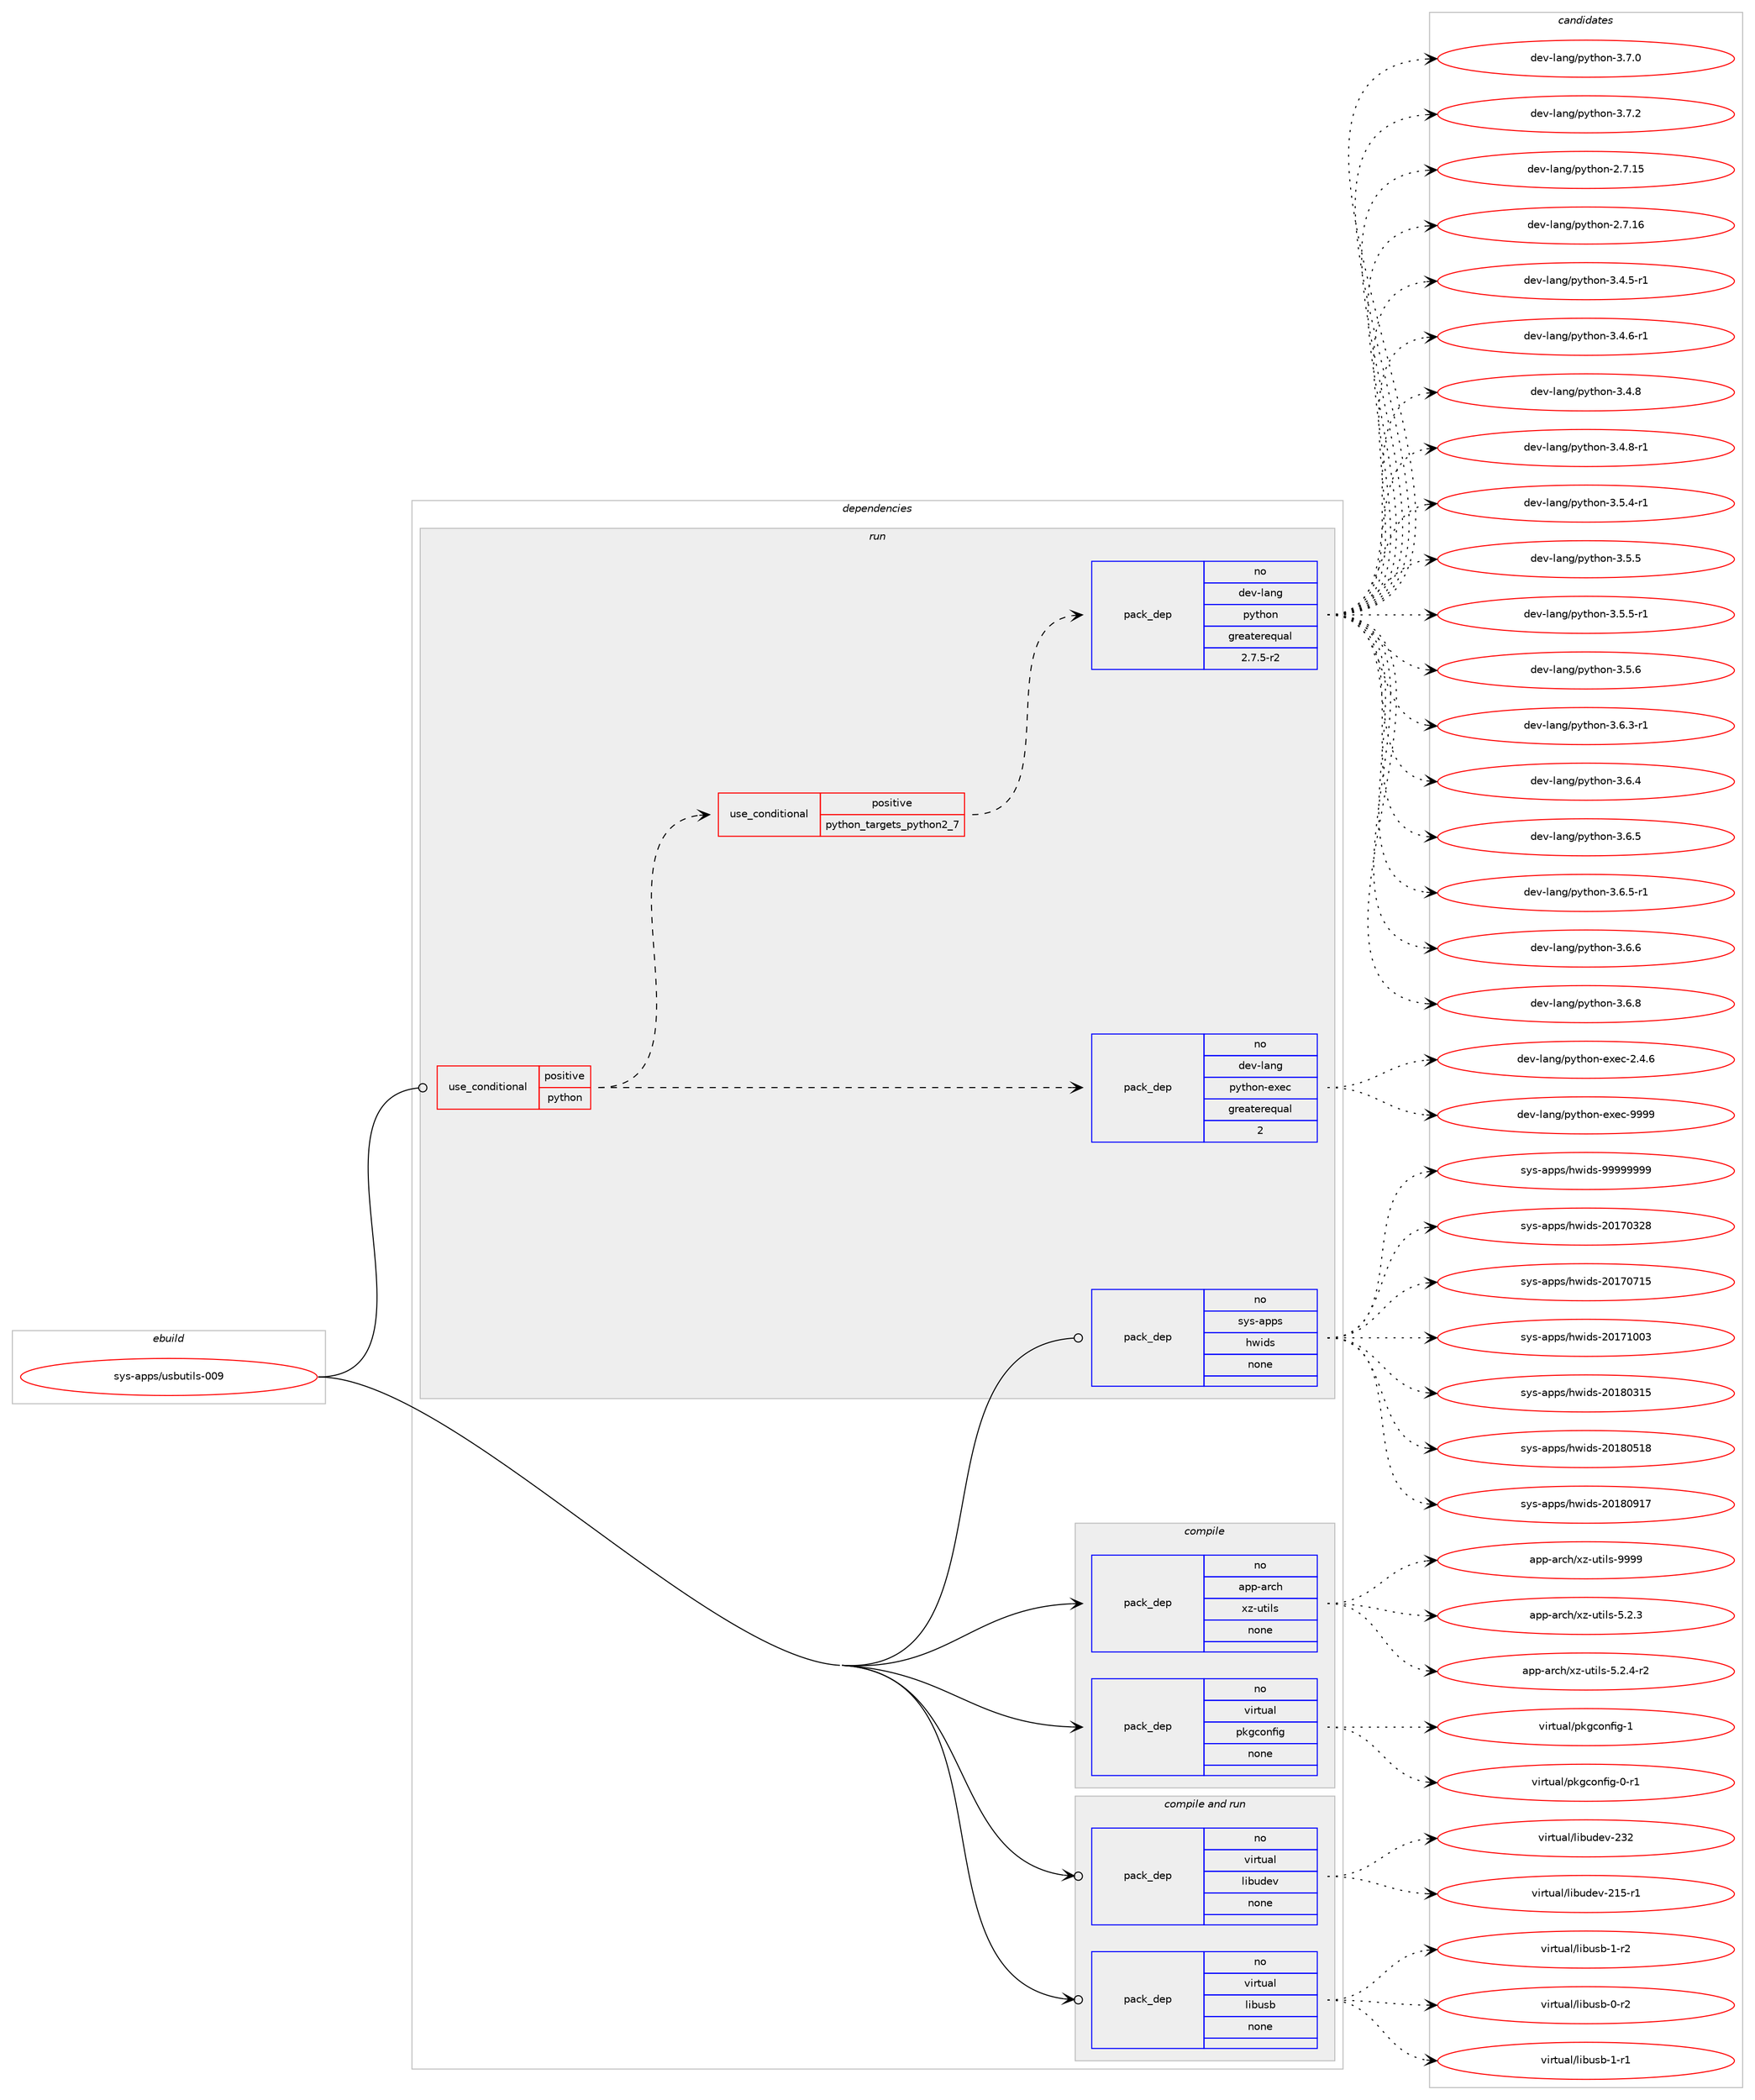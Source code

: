 digraph prolog {

# *************
# Graph options
# *************

newrank=true;
concentrate=true;
compound=true;
graph [rankdir=LR,fontname=Helvetica,fontsize=10,ranksep=1.5];#, ranksep=2.5, nodesep=0.2];
edge  [arrowhead=vee];
node  [fontname=Helvetica,fontsize=10];

# **********
# The ebuild
# **********

subgraph cluster_leftcol {
color=gray;
rank=same;
label=<<i>ebuild</i>>;
id [label="sys-apps/usbutils-009", color=red, width=4, href="../sys-apps/usbutils-009.svg"];
}

# ****************
# The dependencies
# ****************

subgraph cluster_midcol {
color=gray;
label=<<i>dependencies</i>>;
subgraph cluster_compile {
fillcolor="#eeeeee";
style=filled;
label=<<i>compile</i>>;
subgraph pack1230347 {
dependency1715918 [label=<<TABLE BORDER="0" CELLBORDER="1" CELLSPACING="0" CELLPADDING="4" WIDTH="220"><TR><TD ROWSPAN="6" CELLPADDING="30">pack_dep</TD></TR><TR><TD WIDTH="110">no</TD></TR><TR><TD>app-arch</TD></TR><TR><TD>xz-utils</TD></TR><TR><TD>none</TD></TR><TR><TD></TD></TR></TABLE>>, shape=none, color=blue];
}
id:e -> dependency1715918:w [weight=20,style="solid",arrowhead="vee"];
subgraph pack1230348 {
dependency1715919 [label=<<TABLE BORDER="0" CELLBORDER="1" CELLSPACING="0" CELLPADDING="4" WIDTH="220"><TR><TD ROWSPAN="6" CELLPADDING="30">pack_dep</TD></TR><TR><TD WIDTH="110">no</TD></TR><TR><TD>virtual</TD></TR><TR><TD>pkgconfig</TD></TR><TR><TD>none</TD></TR><TR><TD></TD></TR></TABLE>>, shape=none, color=blue];
}
id:e -> dependency1715919:w [weight=20,style="solid",arrowhead="vee"];
}
subgraph cluster_compileandrun {
fillcolor="#eeeeee";
style=filled;
label=<<i>compile and run</i>>;
subgraph pack1230349 {
dependency1715920 [label=<<TABLE BORDER="0" CELLBORDER="1" CELLSPACING="0" CELLPADDING="4" WIDTH="220"><TR><TD ROWSPAN="6" CELLPADDING="30">pack_dep</TD></TR><TR><TD WIDTH="110">no</TD></TR><TR><TD>virtual</TD></TR><TR><TD>libudev</TD></TR><TR><TD>none</TD></TR><TR><TD></TD></TR></TABLE>>, shape=none, color=blue];
}
id:e -> dependency1715920:w [weight=20,style="solid",arrowhead="odotvee"];
subgraph pack1230350 {
dependency1715921 [label=<<TABLE BORDER="0" CELLBORDER="1" CELLSPACING="0" CELLPADDING="4" WIDTH="220"><TR><TD ROWSPAN="6" CELLPADDING="30">pack_dep</TD></TR><TR><TD WIDTH="110">no</TD></TR><TR><TD>virtual</TD></TR><TR><TD>libusb</TD></TR><TR><TD>none</TD></TR><TR><TD></TD></TR></TABLE>>, shape=none, color=blue];
}
id:e -> dependency1715921:w [weight=20,style="solid",arrowhead="odotvee"];
}
subgraph cluster_run {
fillcolor="#eeeeee";
style=filled;
label=<<i>run</i>>;
subgraph cond457496 {
dependency1715922 [label=<<TABLE BORDER="0" CELLBORDER="1" CELLSPACING="0" CELLPADDING="4"><TR><TD ROWSPAN="3" CELLPADDING="10">use_conditional</TD></TR><TR><TD>positive</TD></TR><TR><TD>python</TD></TR></TABLE>>, shape=none, color=red];
subgraph cond457497 {
dependency1715923 [label=<<TABLE BORDER="0" CELLBORDER="1" CELLSPACING="0" CELLPADDING="4"><TR><TD ROWSPAN="3" CELLPADDING="10">use_conditional</TD></TR><TR><TD>positive</TD></TR><TR><TD>python_targets_python2_7</TD></TR></TABLE>>, shape=none, color=red];
subgraph pack1230351 {
dependency1715924 [label=<<TABLE BORDER="0" CELLBORDER="1" CELLSPACING="0" CELLPADDING="4" WIDTH="220"><TR><TD ROWSPAN="6" CELLPADDING="30">pack_dep</TD></TR><TR><TD WIDTH="110">no</TD></TR><TR><TD>dev-lang</TD></TR><TR><TD>python</TD></TR><TR><TD>greaterequal</TD></TR><TR><TD>2.7.5-r2</TD></TR></TABLE>>, shape=none, color=blue];
}
dependency1715923:e -> dependency1715924:w [weight=20,style="dashed",arrowhead="vee"];
}
dependency1715922:e -> dependency1715923:w [weight=20,style="dashed",arrowhead="vee"];
subgraph pack1230352 {
dependency1715925 [label=<<TABLE BORDER="0" CELLBORDER="1" CELLSPACING="0" CELLPADDING="4" WIDTH="220"><TR><TD ROWSPAN="6" CELLPADDING="30">pack_dep</TD></TR><TR><TD WIDTH="110">no</TD></TR><TR><TD>dev-lang</TD></TR><TR><TD>python-exec</TD></TR><TR><TD>greaterequal</TD></TR><TR><TD>2</TD></TR></TABLE>>, shape=none, color=blue];
}
dependency1715922:e -> dependency1715925:w [weight=20,style="dashed",arrowhead="vee"];
}
id:e -> dependency1715922:w [weight=20,style="solid",arrowhead="odot"];
subgraph pack1230353 {
dependency1715926 [label=<<TABLE BORDER="0" CELLBORDER="1" CELLSPACING="0" CELLPADDING="4" WIDTH="220"><TR><TD ROWSPAN="6" CELLPADDING="30">pack_dep</TD></TR><TR><TD WIDTH="110">no</TD></TR><TR><TD>sys-apps</TD></TR><TR><TD>hwids</TD></TR><TR><TD>none</TD></TR><TR><TD></TD></TR></TABLE>>, shape=none, color=blue];
}
id:e -> dependency1715926:w [weight=20,style="solid",arrowhead="odot"];
}
}

# **************
# The candidates
# **************

subgraph cluster_choices {
rank=same;
color=gray;
label=<<i>candidates</i>>;

subgraph choice1230347 {
color=black;
nodesep=1;
choice971121124597114991044712012245117116105108115455346504651 [label="app-arch/xz-utils-5.2.3", color=red, width=4,href="../app-arch/xz-utils-5.2.3.svg"];
choice9711211245971149910447120122451171161051081154553465046524511450 [label="app-arch/xz-utils-5.2.4-r2", color=red, width=4,href="../app-arch/xz-utils-5.2.4-r2.svg"];
choice9711211245971149910447120122451171161051081154557575757 [label="app-arch/xz-utils-9999", color=red, width=4,href="../app-arch/xz-utils-9999.svg"];
dependency1715918:e -> choice971121124597114991044712012245117116105108115455346504651:w [style=dotted,weight="100"];
dependency1715918:e -> choice9711211245971149910447120122451171161051081154553465046524511450:w [style=dotted,weight="100"];
dependency1715918:e -> choice9711211245971149910447120122451171161051081154557575757:w [style=dotted,weight="100"];
}
subgraph choice1230348 {
color=black;
nodesep=1;
choice11810511411611797108471121071039911111010210510345484511449 [label="virtual/pkgconfig-0-r1", color=red, width=4,href="../virtual/pkgconfig-0-r1.svg"];
choice1181051141161179710847112107103991111101021051034549 [label="virtual/pkgconfig-1", color=red, width=4,href="../virtual/pkgconfig-1.svg"];
dependency1715919:e -> choice11810511411611797108471121071039911111010210510345484511449:w [style=dotted,weight="100"];
dependency1715919:e -> choice1181051141161179710847112107103991111101021051034549:w [style=dotted,weight="100"];
}
subgraph choice1230349 {
color=black;
nodesep=1;
choice118105114116117971084710810598117100101118455049534511449 [label="virtual/libudev-215-r1", color=red, width=4,href="../virtual/libudev-215-r1.svg"];
choice11810511411611797108471081059811710010111845505150 [label="virtual/libudev-232", color=red, width=4,href="../virtual/libudev-232.svg"];
dependency1715920:e -> choice118105114116117971084710810598117100101118455049534511449:w [style=dotted,weight="100"];
dependency1715920:e -> choice11810511411611797108471081059811710010111845505150:w [style=dotted,weight="100"];
}
subgraph choice1230350 {
color=black;
nodesep=1;
choice1181051141161179710847108105981171159845484511450 [label="virtual/libusb-0-r2", color=red, width=4,href="../virtual/libusb-0-r2.svg"];
choice1181051141161179710847108105981171159845494511449 [label="virtual/libusb-1-r1", color=red, width=4,href="../virtual/libusb-1-r1.svg"];
choice1181051141161179710847108105981171159845494511450 [label="virtual/libusb-1-r2", color=red, width=4,href="../virtual/libusb-1-r2.svg"];
dependency1715921:e -> choice1181051141161179710847108105981171159845484511450:w [style=dotted,weight="100"];
dependency1715921:e -> choice1181051141161179710847108105981171159845494511449:w [style=dotted,weight="100"];
dependency1715921:e -> choice1181051141161179710847108105981171159845494511450:w [style=dotted,weight="100"];
}
subgraph choice1230351 {
color=black;
nodesep=1;
choice10010111845108971101034711212111610411111045504655464953 [label="dev-lang/python-2.7.15", color=red, width=4,href="../dev-lang/python-2.7.15.svg"];
choice10010111845108971101034711212111610411111045504655464954 [label="dev-lang/python-2.7.16", color=red, width=4,href="../dev-lang/python-2.7.16.svg"];
choice1001011184510897110103471121211161041111104551465246534511449 [label="dev-lang/python-3.4.5-r1", color=red, width=4,href="../dev-lang/python-3.4.5-r1.svg"];
choice1001011184510897110103471121211161041111104551465246544511449 [label="dev-lang/python-3.4.6-r1", color=red, width=4,href="../dev-lang/python-3.4.6-r1.svg"];
choice100101118451089711010347112121116104111110455146524656 [label="dev-lang/python-3.4.8", color=red, width=4,href="../dev-lang/python-3.4.8.svg"];
choice1001011184510897110103471121211161041111104551465246564511449 [label="dev-lang/python-3.4.8-r1", color=red, width=4,href="../dev-lang/python-3.4.8-r1.svg"];
choice1001011184510897110103471121211161041111104551465346524511449 [label="dev-lang/python-3.5.4-r1", color=red, width=4,href="../dev-lang/python-3.5.4-r1.svg"];
choice100101118451089711010347112121116104111110455146534653 [label="dev-lang/python-3.5.5", color=red, width=4,href="../dev-lang/python-3.5.5.svg"];
choice1001011184510897110103471121211161041111104551465346534511449 [label="dev-lang/python-3.5.5-r1", color=red, width=4,href="../dev-lang/python-3.5.5-r1.svg"];
choice100101118451089711010347112121116104111110455146534654 [label="dev-lang/python-3.5.6", color=red, width=4,href="../dev-lang/python-3.5.6.svg"];
choice1001011184510897110103471121211161041111104551465446514511449 [label="dev-lang/python-3.6.3-r1", color=red, width=4,href="../dev-lang/python-3.6.3-r1.svg"];
choice100101118451089711010347112121116104111110455146544652 [label="dev-lang/python-3.6.4", color=red, width=4,href="../dev-lang/python-3.6.4.svg"];
choice100101118451089711010347112121116104111110455146544653 [label="dev-lang/python-3.6.5", color=red, width=4,href="../dev-lang/python-3.6.5.svg"];
choice1001011184510897110103471121211161041111104551465446534511449 [label="dev-lang/python-3.6.5-r1", color=red, width=4,href="../dev-lang/python-3.6.5-r1.svg"];
choice100101118451089711010347112121116104111110455146544654 [label="dev-lang/python-3.6.6", color=red, width=4,href="../dev-lang/python-3.6.6.svg"];
choice100101118451089711010347112121116104111110455146544656 [label="dev-lang/python-3.6.8", color=red, width=4,href="../dev-lang/python-3.6.8.svg"];
choice100101118451089711010347112121116104111110455146554648 [label="dev-lang/python-3.7.0", color=red, width=4,href="../dev-lang/python-3.7.0.svg"];
choice100101118451089711010347112121116104111110455146554650 [label="dev-lang/python-3.7.2", color=red, width=4,href="../dev-lang/python-3.7.2.svg"];
dependency1715924:e -> choice10010111845108971101034711212111610411111045504655464953:w [style=dotted,weight="100"];
dependency1715924:e -> choice10010111845108971101034711212111610411111045504655464954:w [style=dotted,weight="100"];
dependency1715924:e -> choice1001011184510897110103471121211161041111104551465246534511449:w [style=dotted,weight="100"];
dependency1715924:e -> choice1001011184510897110103471121211161041111104551465246544511449:w [style=dotted,weight="100"];
dependency1715924:e -> choice100101118451089711010347112121116104111110455146524656:w [style=dotted,weight="100"];
dependency1715924:e -> choice1001011184510897110103471121211161041111104551465246564511449:w [style=dotted,weight="100"];
dependency1715924:e -> choice1001011184510897110103471121211161041111104551465346524511449:w [style=dotted,weight="100"];
dependency1715924:e -> choice100101118451089711010347112121116104111110455146534653:w [style=dotted,weight="100"];
dependency1715924:e -> choice1001011184510897110103471121211161041111104551465346534511449:w [style=dotted,weight="100"];
dependency1715924:e -> choice100101118451089711010347112121116104111110455146534654:w [style=dotted,weight="100"];
dependency1715924:e -> choice1001011184510897110103471121211161041111104551465446514511449:w [style=dotted,weight="100"];
dependency1715924:e -> choice100101118451089711010347112121116104111110455146544652:w [style=dotted,weight="100"];
dependency1715924:e -> choice100101118451089711010347112121116104111110455146544653:w [style=dotted,weight="100"];
dependency1715924:e -> choice1001011184510897110103471121211161041111104551465446534511449:w [style=dotted,weight="100"];
dependency1715924:e -> choice100101118451089711010347112121116104111110455146544654:w [style=dotted,weight="100"];
dependency1715924:e -> choice100101118451089711010347112121116104111110455146544656:w [style=dotted,weight="100"];
dependency1715924:e -> choice100101118451089711010347112121116104111110455146554648:w [style=dotted,weight="100"];
dependency1715924:e -> choice100101118451089711010347112121116104111110455146554650:w [style=dotted,weight="100"];
}
subgraph choice1230352 {
color=black;
nodesep=1;
choice1001011184510897110103471121211161041111104510112010199455046524654 [label="dev-lang/python-exec-2.4.6", color=red, width=4,href="../dev-lang/python-exec-2.4.6.svg"];
choice10010111845108971101034711212111610411111045101120101994557575757 [label="dev-lang/python-exec-9999", color=red, width=4,href="../dev-lang/python-exec-9999.svg"];
dependency1715925:e -> choice1001011184510897110103471121211161041111104510112010199455046524654:w [style=dotted,weight="100"];
dependency1715925:e -> choice10010111845108971101034711212111610411111045101120101994557575757:w [style=dotted,weight="100"];
}
subgraph choice1230353 {
color=black;
nodesep=1;
choice115121115459711211211547104119105100115455048495548515056 [label="sys-apps/hwids-20170328", color=red, width=4,href="../sys-apps/hwids-20170328.svg"];
choice115121115459711211211547104119105100115455048495548554953 [label="sys-apps/hwids-20170715", color=red, width=4,href="../sys-apps/hwids-20170715.svg"];
choice115121115459711211211547104119105100115455048495549484851 [label="sys-apps/hwids-20171003", color=red, width=4,href="../sys-apps/hwids-20171003.svg"];
choice115121115459711211211547104119105100115455048495648514953 [label="sys-apps/hwids-20180315", color=red, width=4,href="../sys-apps/hwids-20180315.svg"];
choice115121115459711211211547104119105100115455048495648534956 [label="sys-apps/hwids-20180518", color=red, width=4,href="../sys-apps/hwids-20180518.svg"];
choice115121115459711211211547104119105100115455048495648574955 [label="sys-apps/hwids-20180917", color=red, width=4,href="../sys-apps/hwids-20180917.svg"];
choice115121115459711211211547104119105100115455757575757575757 [label="sys-apps/hwids-99999999", color=red, width=4,href="../sys-apps/hwids-99999999.svg"];
dependency1715926:e -> choice115121115459711211211547104119105100115455048495548515056:w [style=dotted,weight="100"];
dependency1715926:e -> choice115121115459711211211547104119105100115455048495548554953:w [style=dotted,weight="100"];
dependency1715926:e -> choice115121115459711211211547104119105100115455048495549484851:w [style=dotted,weight="100"];
dependency1715926:e -> choice115121115459711211211547104119105100115455048495648514953:w [style=dotted,weight="100"];
dependency1715926:e -> choice115121115459711211211547104119105100115455048495648534956:w [style=dotted,weight="100"];
dependency1715926:e -> choice115121115459711211211547104119105100115455048495648574955:w [style=dotted,weight="100"];
dependency1715926:e -> choice115121115459711211211547104119105100115455757575757575757:w [style=dotted,weight="100"];
}
}

}
